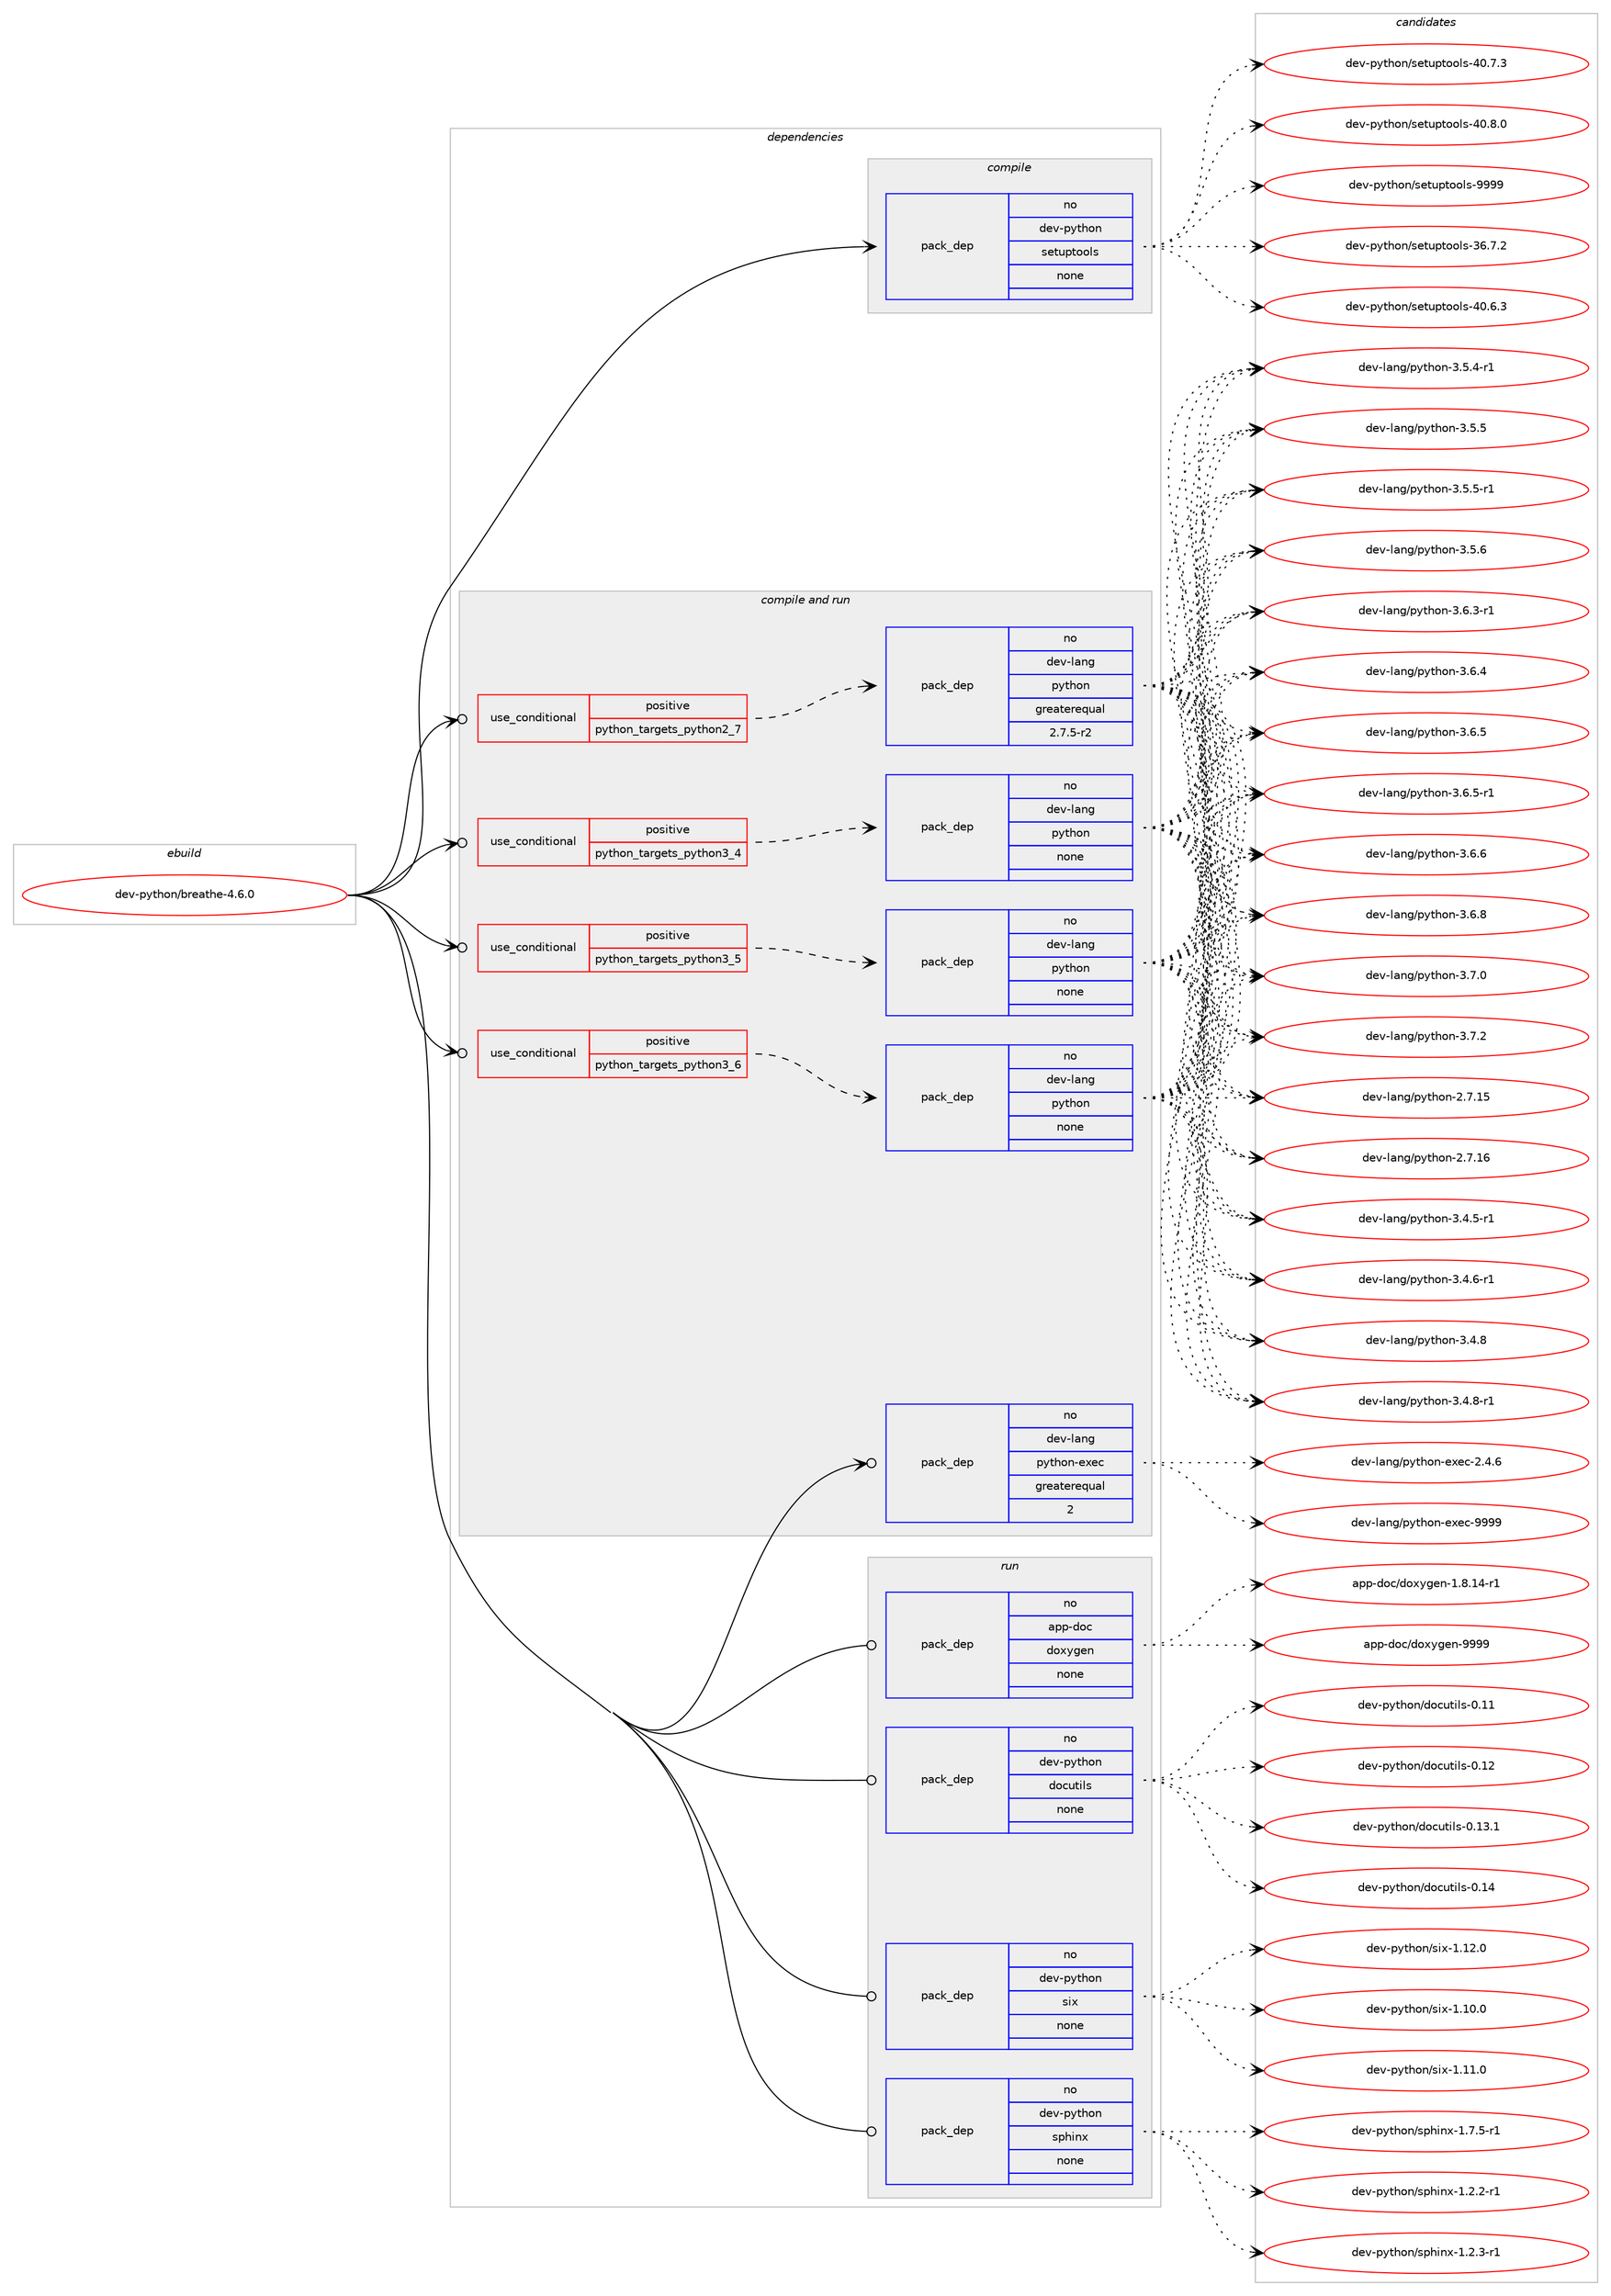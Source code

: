 digraph prolog {

# *************
# Graph options
# *************

newrank=true;
concentrate=true;
compound=true;
graph [rankdir=LR,fontname=Helvetica,fontsize=10,ranksep=1.5];#, ranksep=2.5, nodesep=0.2];
edge  [arrowhead=vee];
node  [fontname=Helvetica,fontsize=10];

# **********
# The ebuild
# **********

subgraph cluster_leftcol {
color=gray;
rank=same;
label=<<i>ebuild</i>>;
id [label="dev-python/breathe-4.6.0", color=red, width=4, href="../dev-python/breathe-4.6.0.svg"];
}

# ****************
# The dependencies
# ****************

subgraph cluster_midcol {
color=gray;
label=<<i>dependencies</i>>;
subgraph cluster_compile {
fillcolor="#eeeeee";
style=filled;
label=<<i>compile</i>>;
subgraph pack1006887 {
dependency1402059 [label=<<TABLE BORDER="0" CELLBORDER="1" CELLSPACING="0" CELLPADDING="4" WIDTH="220"><TR><TD ROWSPAN="6" CELLPADDING="30">pack_dep</TD></TR><TR><TD WIDTH="110">no</TD></TR><TR><TD>dev-python</TD></TR><TR><TD>setuptools</TD></TR><TR><TD>none</TD></TR><TR><TD></TD></TR></TABLE>>, shape=none, color=blue];
}
id:e -> dependency1402059:w [weight=20,style="solid",arrowhead="vee"];
}
subgraph cluster_compileandrun {
fillcolor="#eeeeee";
style=filled;
label=<<i>compile and run</i>>;
subgraph cond371944 {
dependency1402060 [label=<<TABLE BORDER="0" CELLBORDER="1" CELLSPACING="0" CELLPADDING="4"><TR><TD ROWSPAN="3" CELLPADDING="10">use_conditional</TD></TR><TR><TD>positive</TD></TR><TR><TD>python_targets_python2_7</TD></TR></TABLE>>, shape=none, color=red];
subgraph pack1006888 {
dependency1402061 [label=<<TABLE BORDER="0" CELLBORDER="1" CELLSPACING="0" CELLPADDING="4" WIDTH="220"><TR><TD ROWSPAN="6" CELLPADDING="30">pack_dep</TD></TR><TR><TD WIDTH="110">no</TD></TR><TR><TD>dev-lang</TD></TR><TR><TD>python</TD></TR><TR><TD>greaterequal</TD></TR><TR><TD>2.7.5-r2</TD></TR></TABLE>>, shape=none, color=blue];
}
dependency1402060:e -> dependency1402061:w [weight=20,style="dashed",arrowhead="vee"];
}
id:e -> dependency1402060:w [weight=20,style="solid",arrowhead="odotvee"];
subgraph cond371945 {
dependency1402062 [label=<<TABLE BORDER="0" CELLBORDER="1" CELLSPACING="0" CELLPADDING="4"><TR><TD ROWSPAN="3" CELLPADDING="10">use_conditional</TD></TR><TR><TD>positive</TD></TR><TR><TD>python_targets_python3_4</TD></TR></TABLE>>, shape=none, color=red];
subgraph pack1006889 {
dependency1402063 [label=<<TABLE BORDER="0" CELLBORDER="1" CELLSPACING="0" CELLPADDING="4" WIDTH="220"><TR><TD ROWSPAN="6" CELLPADDING="30">pack_dep</TD></TR><TR><TD WIDTH="110">no</TD></TR><TR><TD>dev-lang</TD></TR><TR><TD>python</TD></TR><TR><TD>none</TD></TR><TR><TD></TD></TR></TABLE>>, shape=none, color=blue];
}
dependency1402062:e -> dependency1402063:w [weight=20,style="dashed",arrowhead="vee"];
}
id:e -> dependency1402062:w [weight=20,style="solid",arrowhead="odotvee"];
subgraph cond371946 {
dependency1402064 [label=<<TABLE BORDER="0" CELLBORDER="1" CELLSPACING="0" CELLPADDING="4"><TR><TD ROWSPAN="3" CELLPADDING="10">use_conditional</TD></TR><TR><TD>positive</TD></TR><TR><TD>python_targets_python3_5</TD></TR></TABLE>>, shape=none, color=red];
subgraph pack1006890 {
dependency1402065 [label=<<TABLE BORDER="0" CELLBORDER="1" CELLSPACING="0" CELLPADDING="4" WIDTH="220"><TR><TD ROWSPAN="6" CELLPADDING="30">pack_dep</TD></TR><TR><TD WIDTH="110">no</TD></TR><TR><TD>dev-lang</TD></TR><TR><TD>python</TD></TR><TR><TD>none</TD></TR><TR><TD></TD></TR></TABLE>>, shape=none, color=blue];
}
dependency1402064:e -> dependency1402065:w [weight=20,style="dashed",arrowhead="vee"];
}
id:e -> dependency1402064:w [weight=20,style="solid",arrowhead="odotvee"];
subgraph cond371947 {
dependency1402066 [label=<<TABLE BORDER="0" CELLBORDER="1" CELLSPACING="0" CELLPADDING="4"><TR><TD ROWSPAN="3" CELLPADDING="10">use_conditional</TD></TR><TR><TD>positive</TD></TR><TR><TD>python_targets_python3_6</TD></TR></TABLE>>, shape=none, color=red];
subgraph pack1006891 {
dependency1402067 [label=<<TABLE BORDER="0" CELLBORDER="1" CELLSPACING="0" CELLPADDING="4" WIDTH="220"><TR><TD ROWSPAN="6" CELLPADDING="30">pack_dep</TD></TR><TR><TD WIDTH="110">no</TD></TR><TR><TD>dev-lang</TD></TR><TR><TD>python</TD></TR><TR><TD>none</TD></TR><TR><TD></TD></TR></TABLE>>, shape=none, color=blue];
}
dependency1402066:e -> dependency1402067:w [weight=20,style="dashed",arrowhead="vee"];
}
id:e -> dependency1402066:w [weight=20,style="solid",arrowhead="odotvee"];
subgraph pack1006892 {
dependency1402068 [label=<<TABLE BORDER="0" CELLBORDER="1" CELLSPACING="0" CELLPADDING="4" WIDTH="220"><TR><TD ROWSPAN="6" CELLPADDING="30">pack_dep</TD></TR><TR><TD WIDTH="110">no</TD></TR><TR><TD>dev-lang</TD></TR><TR><TD>python-exec</TD></TR><TR><TD>greaterequal</TD></TR><TR><TD>2</TD></TR></TABLE>>, shape=none, color=blue];
}
id:e -> dependency1402068:w [weight=20,style="solid",arrowhead="odotvee"];
}
subgraph cluster_run {
fillcolor="#eeeeee";
style=filled;
label=<<i>run</i>>;
subgraph pack1006893 {
dependency1402069 [label=<<TABLE BORDER="0" CELLBORDER="1" CELLSPACING="0" CELLPADDING="4" WIDTH="220"><TR><TD ROWSPAN="6" CELLPADDING="30">pack_dep</TD></TR><TR><TD WIDTH="110">no</TD></TR><TR><TD>app-doc</TD></TR><TR><TD>doxygen</TD></TR><TR><TD>none</TD></TR><TR><TD></TD></TR></TABLE>>, shape=none, color=blue];
}
id:e -> dependency1402069:w [weight=20,style="solid",arrowhead="odot"];
subgraph pack1006894 {
dependency1402070 [label=<<TABLE BORDER="0" CELLBORDER="1" CELLSPACING="0" CELLPADDING="4" WIDTH="220"><TR><TD ROWSPAN="6" CELLPADDING="30">pack_dep</TD></TR><TR><TD WIDTH="110">no</TD></TR><TR><TD>dev-python</TD></TR><TR><TD>docutils</TD></TR><TR><TD>none</TD></TR><TR><TD></TD></TR></TABLE>>, shape=none, color=blue];
}
id:e -> dependency1402070:w [weight=20,style="solid",arrowhead="odot"];
subgraph pack1006895 {
dependency1402071 [label=<<TABLE BORDER="0" CELLBORDER="1" CELLSPACING="0" CELLPADDING="4" WIDTH="220"><TR><TD ROWSPAN="6" CELLPADDING="30">pack_dep</TD></TR><TR><TD WIDTH="110">no</TD></TR><TR><TD>dev-python</TD></TR><TR><TD>six</TD></TR><TR><TD>none</TD></TR><TR><TD></TD></TR></TABLE>>, shape=none, color=blue];
}
id:e -> dependency1402071:w [weight=20,style="solid",arrowhead="odot"];
subgraph pack1006896 {
dependency1402072 [label=<<TABLE BORDER="0" CELLBORDER="1" CELLSPACING="0" CELLPADDING="4" WIDTH="220"><TR><TD ROWSPAN="6" CELLPADDING="30">pack_dep</TD></TR><TR><TD WIDTH="110">no</TD></TR><TR><TD>dev-python</TD></TR><TR><TD>sphinx</TD></TR><TR><TD>none</TD></TR><TR><TD></TD></TR></TABLE>>, shape=none, color=blue];
}
id:e -> dependency1402072:w [weight=20,style="solid",arrowhead="odot"];
}
}

# **************
# The candidates
# **************

subgraph cluster_choices {
rank=same;
color=gray;
label=<<i>candidates</i>>;

subgraph choice1006887 {
color=black;
nodesep=1;
choice100101118451121211161041111104711510111611711211611111110811545515446554650 [label="dev-python/setuptools-36.7.2", color=red, width=4,href="../dev-python/setuptools-36.7.2.svg"];
choice100101118451121211161041111104711510111611711211611111110811545524846544651 [label="dev-python/setuptools-40.6.3", color=red, width=4,href="../dev-python/setuptools-40.6.3.svg"];
choice100101118451121211161041111104711510111611711211611111110811545524846554651 [label="dev-python/setuptools-40.7.3", color=red, width=4,href="../dev-python/setuptools-40.7.3.svg"];
choice100101118451121211161041111104711510111611711211611111110811545524846564648 [label="dev-python/setuptools-40.8.0", color=red, width=4,href="../dev-python/setuptools-40.8.0.svg"];
choice10010111845112121116104111110471151011161171121161111111081154557575757 [label="dev-python/setuptools-9999", color=red, width=4,href="../dev-python/setuptools-9999.svg"];
dependency1402059:e -> choice100101118451121211161041111104711510111611711211611111110811545515446554650:w [style=dotted,weight="100"];
dependency1402059:e -> choice100101118451121211161041111104711510111611711211611111110811545524846544651:w [style=dotted,weight="100"];
dependency1402059:e -> choice100101118451121211161041111104711510111611711211611111110811545524846554651:w [style=dotted,weight="100"];
dependency1402059:e -> choice100101118451121211161041111104711510111611711211611111110811545524846564648:w [style=dotted,weight="100"];
dependency1402059:e -> choice10010111845112121116104111110471151011161171121161111111081154557575757:w [style=dotted,weight="100"];
}
subgraph choice1006888 {
color=black;
nodesep=1;
choice10010111845108971101034711212111610411111045504655464953 [label="dev-lang/python-2.7.15", color=red, width=4,href="../dev-lang/python-2.7.15.svg"];
choice10010111845108971101034711212111610411111045504655464954 [label="dev-lang/python-2.7.16", color=red, width=4,href="../dev-lang/python-2.7.16.svg"];
choice1001011184510897110103471121211161041111104551465246534511449 [label="dev-lang/python-3.4.5-r1", color=red, width=4,href="../dev-lang/python-3.4.5-r1.svg"];
choice1001011184510897110103471121211161041111104551465246544511449 [label="dev-lang/python-3.4.6-r1", color=red, width=4,href="../dev-lang/python-3.4.6-r1.svg"];
choice100101118451089711010347112121116104111110455146524656 [label="dev-lang/python-3.4.8", color=red, width=4,href="../dev-lang/python-3.4.8.svg"];
choice1001011184510897110103471121211161041111104551465246564511449 [label="dev-lang/python-3.4.8-r1", color=red, width=4,href="../dev-lang/python-3.4.8-r1.svg"];
choice1001011184510897110103471121211161041111104551465346524511449 [label="dev-lang/python-3.5.4-r1", color=red, width=4,href="../dev-lang/python-3.5.4-r1.svg"];
choice100101118451089711010347112121116104111110455146534653 [label="dev-lang/python-3.5.5", color=red, width=4,href="../dev-lang/python-3.5.5.svg"];
choice1001011184510897110103471121211161041111104551465346534511449 [label="dev-lang/python-3.5.5-r1", color=red, width=4,href="../dev-lang/python-3.5.5-r1.svg"];
choice100101118451089711010347112121116104111110455146534654 [label="dev-lang/python-3.5.6", color=red, width=4,href="../dev-lang/python-3.5.6.svg"];
choice1001011184510897110103471121211161041111104551465446514511449 [label="dev-lang/python-3.6.3-r1", color=red, width=4,href="../dev-lang/python-3.6.3-r1.svg"];
choice100101118451089711010347112121116104111110455146544652 [label="dev-lang/python-3.6.4", color=red, width=4,href="../dev-lang/python-3.6.4.svg"];
choice100101118451089711010347112121116104111110455146544653 [label="dev-lang/python-3.6.5", color=red, width=4,href="../dev-lang/python-3.6.5.svg"];
choice1001011184510897110103471121211161041111104551465446534511449 [label="dev-lang/python-3.6.5-r1", color=red, width=4,href="../dev-lang/python-3.6.5-r1.svg"];
choice100101118451089711010347112121116104111110455146544654 [label="dev-lang/python-3.6.6", color=red, width=4,href="../dev-lang/python-3.6.6.svg"];
choice100101118451089711010347112121116104111110455146544656 [label="dev-lang/python-3.6.8", color=red, width=4,href="../dev-lang/python-3.6.8.svg"];
choice100101118451089711010347112121116104111110455146554648 [label="dev-lang/python-3.7.0", color=red, width=4,href="../dev-lang/python-3.7.0.svg"];
choice100101118451089711010347112121116104111110455146554650 [label="dev-lang/python-3.7.2", color=red, width=4,href="../dev-lang/python-3.7.2.svg"];
dependency1402061:e -> choice10010111845108971101034711212111610411111045504655464953:w [style=dotted,weight="100"];
dependency1402061:e -> choice10010111845108971101034711212111610411111045504655464954:w [style=dotted,weight="100"];
dependency1402061:e -> choice1001011184510897110103471121211161041111104551465246534511449:w [style=dotted,weight="100"];
dependency1402061:e -> choice1001011184510897110103471121211161041111104551465246544511449:w [style=dotted,weight="100"];
dependency1402061:e -> choice100101118451089711010347112121116104111110455146524656:w [style=dotted,weight="100"];
dependency1402061:e -> choice1001011184510897110103471121211161041111104551465246564511449:w [style=dotted,weight="100"];
dependency1402061:e -> choice1001011184510897110103471121211161041111104551465346524511449:w [style=dotted,weight="100"];
dependency1402061:e -> choice100101118451089711010347112121116104111110455146534653:w [style=dotted,weight="100"];
dependency1402061:e -> choice1001011184510897110103471121211161041111104551465346534511449:w [style=dotted,weight="100"];
dependency1402061:e -> choice100101118451089711010347112121116104111110455146534654:w [style=dotted,weight="100"];
dependency1402061:e -> choice1001011184510897110103471121211161041111104551465446514511449:w [style=dotted,weight="100"];
dependency1402061:e -> choice100101118451089711010347112121116104111110455146544652:w [style=dotted,weight="100"];
dependency1402061:e -> choice100101118451089711010347112121116104111110455146544653:w [style=dotted,weight="100"];
dependency1402061:e -> choice1001011184510897110103471121211161041111104551465446534511449:w [style=dotted,weight="100"];
dependency1402061:e -> choice100101118451089711010347112121116104111110455146544654:w [style=dotted,weight="100"];
dependency1402061:e -> choice100101118451089711010347112121116104111110455146544656:w [style=dotted,weight="100"];
dependency1402061:e -> choice100101118451089711010347112121116104111110455146554648:w [style=dotted,weight="100"];
dependency1402061:e -> choice100101118451089711010347112121116104111110455146554650:w [style=dotted,weight="100"];
}
subgraph choice1006889 {
color=black;
nodesep=1;
choice10010111845108971101034711212111610411111045504655464953 [label="dev-lang/python-2.7.15", color=red, width=4,href="../dev-lang/python-2.7.15.svg"];
choice10010111845108971101034711212111610411111045504655464954 [label="dev-lang/python-2.7.16", color=red, width=4,href="../dev-lang/python-2.7.16.svg"];
choice1001011184510897110103471121211161041111104551465246534511449 [label="dev-lang/python-3.4.5-r1", color=red, width=4,href="../dev-lang/python-3.4.5-r1.svg"];
choice1001011184510897110103471121211161041111104551465246544511449 [label="dev-lang/python-3.4.6-r1", color=red, width=4,href="../dev-lang/python-3.4.6-r1.svg"];
choice100101118451089711010347112121116104111110455146524656 [label="dev-lang/python-3.4.8", color=red, width=4,href="../dev-lang/python-3.4.8.svg"];
choice1001011184510897110103471121211161041111104551465246564511449 [label="dev-lang/python-3.4.8-r1", color=red, width=4,href="../dev-lang/python-3.4.8-r1.svg"];
choice1001011184510897110103471121211161041111104551465346524511449 [label="dev-lang/python-3.5.4-r1", color=red, width=4,href="../dev-lang/python-3.5.4-r1.svg"];
choice100101118451089711010347112121116104111110455146534653 [label="dev-lang/python-3.5.5", color=red, width=4,href="../dev-lang/python-3.5.5.svg"];
choice1001011184510897110103471121211161041111104551465346534511449 [label="dev-lang/python-3.5.5-r1", color=red, width=4,href="../dev-lang/python-3.5.5-r1.svg"];
choice100101118451089711010347112121116104111110455146534654 [label="dev-lang/python-3.5.6", color=red, width=4,href="../dev-lang/python-3.5.6.svg"];
choice1001011184510897110103471121211161041111104551465446514511449 [label="dev-lang/python-3.6.3-r1", color=red, width=4,href="../dev-lang/python-3.6.3-r1.svg"];
choice100101118451089711010347112121116104111110455146544652 [label="dev-lang/python-3.6.4", color=red, width=4,href="../dev-lang/python-3.6.4.svg"];
choice100101118451089711010347112121116104111110455146544653 [label="dev-lang/python-3.6.5", color=red, width=4,href="../dev-lang/python-3.6.5.svg"];
choice1001011184510897110103471121211161041111104551465446534511449 [label="dev-lang/python-3.6.5-r1", color=red, width=4,href="../dev-lang/python-3.6.5-r1.svg"];
choice100101118451089711010347112121116104111110455146544654 [label="dev-lang/python-3.6.6", color=red, width=4,href="../dev-lang/python-3.6.6.svg"];
choice100101118451089711010347112121116104111110455146544656 [label="dev-lang/python-3.6.8", color=red, width=4,href="../dev-lang/python-3.6.8.svg"];
choice100101118451089711010347112121116104111110455146554648 [label="dev-lang/python-3.7.0", color=red, width=4,href="../dev-lang/python-3.7.0.svg"];
choice100101118451089711010347112121116104111110455146554650 [label="dev-lang/python-3.7.2", color=red, width=4,href="../dev-lang/python-3.7.2.svg"];
dependency1402063:e -> choice10010111845108971101034711212111610411111045504655464953:w [style=dotted,weight="100"];
dependency1402063:e -> choice10010111845108971101034711212111610411111045504655464954:w [style=dotted,weight="100"];
dependency1402063:e -> choice1001011184510897110103471121211161041111104551465246534511449:w [style=dotted,weight="100"];
dependency1402063:e -> choice1001011184510897110103471121211161041111104551465246544511449:w [style=dotted,weight="100"];
dependency1402063:e -> choice100101118451089711010347112121116104111110455146524656:w [style=dotted,weight="100"];
dependency1402063:e -> choice1001011184510897110103471121211161041111104551465246564511449:w [style=dotted,weight="100"];
dependency1402063:e -> choice1001011184510897110103471121211161041111104551465346524511449:w [style=dotted,weight="100"];
dependency1402063:e -> choice100101118451089711010347112121116104111110455146534653:w [style=dotted,weight="100"];
dependency1402063:e -> choice1001011184510897110103471121211161041111104551465346534511449:w [style=dotted,weight="100"];
dependency1402063:e -> choice100101118451089711010347112121116104111110455146534654:w [style=dotted,weight="100"];
dependency1402063:e -> choice1001011184510897110103471121211161041111104551465446514511449:w [style=dotted,weight="100"];
dependency1402063:e -> choice100101118451089711010347112121116104111110455146544652:w [style=dotted,weight="100"];
dependency1402063:e -> choice100101118451089711010347112121116104111110455146544653:w [style=dotted,weight="100"];
dependency1402063:e -> choice1001011184510897110103471121211161041111104551465446534511449:w [style=dotted,weight="100"];
dependency1402063:e -> choice100101118451089711010347112121116104111110455146544654:w [style=dotted,weight="100"];
dependency1402063:e -> choice100101118451089711010347112121116104111110455146544656:w [style=dotted,weight="100"];
dependency1402063:e -> choice100101118451089711010347112121116104111110455146554648:w [style=dotted,weight="100"];
dependency1402063:e -> choice100101118451089711010347112121116104111110455146554650:w [style=dotted,weight="100"];
}
subgraph choice1006890 {
color=black;
nodesep=1;
choice10010111845108971101034711212111610411111045504655464953 [label="dev-lang/python-2.7.15", color=red, width=4,href="../dev-lang/python-2.7.15.svg"];
choice10010111845108971101034711212111610411111045504655464954 [label="dev-lang/python-2.7.16", color=red, width=4,href="../dev-lang/python-2.7.16.svg"];
choice1001011184510897110103471121211161041111104551465246534511449 [label="dev-lang/python-3.4.5-r1", color=red, width=4,href="../dev-lang/python-3.4.5-r1.svg"];
choice1001011184510897110103471121211161041111104551465246544511449 [label="dev-lang/python-3.4.6-r1", color=red, width=4,href="../dev-lang/python-3.4.6-r1.svg"];
choice100101118451089711010347112121116104111110455146524656 [label="dev-lang/python-3.4.8", color=red, width=4,href="../dev-lang/python-3.4.8.svg"];
choice1001011184510897110103471121211161041111104551465246564511449 [label="dev-lang/python-3.4.8-r1", color=red, width=4,href="../dev-lang/python-3.4.8-r1.svg"];
choice1001011184510897110103471121211161041111104551465346524511449 [label="dev-lang/python-3.5.4-r1", color=red, width=4,href="../dev-lang/python-3.5.4-r1.svg"];
choice100101118451089711010347112121116104111110455146534653 [label="dev-lang/python-3.5.5", color=red, width=4,href="../dev-lang/python-3.5.5.svg"];
choice1001011184510897110103471121211161041111104551465346534511449 [label="dev-lang/python-3.5.5-r1", color=red, width=4,href="../dev-lang/python-3.5.5-r1.svg"];
choice100101118451089711010347112121116104111110455146534654 [label="dev-lang/python-3.5.6", color=red, width=4,href="../dev-lang/python-3.5.6.svg"];
choice1001011184510897110103471121211161041111104551465446514511449 [label="dev-lang/python-3.6.3-r1", color=red, width=4,href="../dev-lang/python-3.6.3-r1.svg"];
choice100101118451089711010347112121116104111110455146544652 [label="dev-lang/python-3.6.4", color=red, width=4,href="../dev-lang/python-3.6.4.svg"];
choice100101118451089711010347112121116104111110455146544653 [label="dev-lang/python-3.6.5", color=red, width=4,href="../dev-lang/python-3.6.5.svg"];
choice1001011184510897110103471121211161041111104551465446534511449 [label="dev-lang/python-3.6.5-r1", color=red, width=4,href="../dev-lang/python-3.6.5-r1.svg"];
choice100101118451089711010347112121116104111110455146544654 [label="dev-lang/python-3.6.6", color=red, width=4,href="../dev-lang/python-3.6.6.svg"];
choice100101118451089711010347112121116104111110455146544656 [label="dev-lang/python-3.6.8", color=red, width=4,href="../dev-lang/python-3.6.8.svg"];
choice100101118451089711010347112121116104111110455146554648 [label="dev-lang/python-3.7.0", color=red, width=4,href="../dev-lang/python-3.7.0.svg"];
choice100101118451089711010347112121116104111110455146554650 [label="dev-lang/python-3.7.2", color=red, width=4,href="../dev-lang/python-3.7.2.svg"];
dependency1402065:e -> choice10010111845108971101034711212111610411111045504655464953:w [style=dotted,weight="100"];
dependency1402065:e -> choice10010111845108971101034711212111610411111045504655464954:w [style=dotted,weight="100"];
dependency1402065:e -> choice1001011184510897110103471121211161041111104551465246534511449:w [style=dotted,weight="100"];
dependency1402065:e -> choice1001011184510897110103471121211161041111104551465246544511449:w [style=dotted,weight="100"];
dependency1402065:e -> choice100101118451089711010347112121116104111110455146524656:w [style=dotted,weight="100"];
dependency1402065:e -> choice1001011184510897110103471121211161041111104551465246564511449:w [style=dotted,weight="100"];
dependency1402065:e -> choice1001011184510897110103471121211161041111104551465346524511449:w [style=dotted,weight="100"];
dependency1402065:e -> choice100101118451089711010347112121116104111110455146534653:w [style=dotted,weight="100"];
dependency1402065:e -> choice1001011184510897110103471121211161041111104551465346534511449:w [style=dotted,weight="100"];
dependency1402065:e -> choice100101118451089711010347112121116104111110455146534654:w [style=dotted,weight="100"];
dependency1402065:e -> choice1001011184510897110103471121211161041111104551465446514511449:w [style=dotted,weight="100"];
dependency1402065:e -> choice100101118451089711010347112121116104111110455146544652:w [style=dotted,weight="100"];
dependency1402065:e -> choice100101118451089711010347112121116104111110455146544653:w [style=dotted,weight="100"];
dependency1402065:e -> choice1001011184510897110103471121211161041111104551465446534511449:w [style=dotted,weight="100"];
dependency1402065:e -> choice100101118451089711010347112121116104111110455146544654:w [style=dotted,weight="100"];
dependency1402065:e -> choice100101118451089711010347112121116104111110455146544656:w [style=dotted,weight="100"];
dependency1402065:e -> choice100101118451089711010347112121116104111110455146554648:w [style=dotted,weight="100"];
dependency1402065:e -> choice100101118451089711010347112121116104111110455146554650:w [style=dotted,weight="100"];
}
subgraph choice1006891 {
color=black;
nodesep=1;
choice10010111845108971101034711212111610411111045504655464953 [label="dev-lang/python-2.7.15", color=red, width=4,href="../dev-lang/python-2.7.15.svg"];
choice10010111845108971101034711212111610411111045504655464954 [label="dev-lang/python-2.7.16", color=red, width=4,href="../dev-lang/python-2.7.16.svg"];
choice1001011184510897110103471121211161041111104551465246534511449 [label="dev-lang/python-3.4.5-r1", color=red, width=4,href="../dev-lang/python-3.4.5-r1.svg"];
choice1001011184510897110103471121211161041111104551465246544511449 [label="dev-lang/python-3.4.6-r1", color=red, width=4,href="../dev-lang/python-3.4.6-r1.svg"];
choice100101118451089711010347112121116104111110455146524656 [label="dev-lang/python-3.4.8", color=red, width=4,href="../dev-lang/python-3.4.8.svg"];
choice1001011184510897110103471121211161041111104551465246564511449 [label="dev-lang/python-3.4.8-r1", color=red, width=4,href="../dev-lang/python-3.4.8-r1.svg"];
choice1001011184510897110103471121211161041111104551465346524511449 [label="dev-lang/python-3.5.4-r1", color=red, width=4,href="../dev-lang/python-3.5.4-r1.svg"];
choice100101118451089711010347112121116104111110455146534653 [label="dev-lang/python-3.5.5", color=red, width=4,href="../dev-lang/python-3.5.5.svg"];
choice1001011184510897110103471121211161041111104551465346534511449 [label="dev-lang/python-3.5.5-r1", color=red, width=4,href="../dev-lang/python-3.5.5-r1.svg"];
choice100101118451089711010347112121116104111110455146534654 [label="dev-lang/python-3.5.6", color=red, width=4,href="../dev-lang/python-3.5.6.svg"];
choice1001011184510897110103471121211161041111104551465446514511449 [label="dev-lang/python-3.6.3-r1", color=red, width=4,href="../dev-lang/python-3.6.3-r1.svg"];
choice100101118451089711010347112121116104111110455146544652 [label="dev-lang/python-3.6.4", color=red, width=4,href="../dev-lang/python-3.6.4.svg"];
choice100101118451089711010347112121116104111110455146544653 [label="dev-lang/python-3.6.5", color=red, width=4,href="../dev-lang/python-3.6.5.svg"];
choice1001011184510897110103471121211161041111104551465446534511449 [label="dev-lang/python-3.6.5-r1", color=red, width=4,href="../dev-lang/python-3.6.5-r1.svg"];
choice100101118451089711010347112121116104111110455146544654 [label="dev-lang/python-3.6.6", color=red, width=4,href="../dev-lang/python-3.6.6.svg"];
choice100101118451089711010347112121116104111110455146544656 [label="dev-lang/python-3.6.8", color=red, width=4,href="../dev-lang/python-3.6.8.svg"];
choice100101118451089711010347112121116104111110455146554648 [label="dev-lang/python-3.7.0", color=red, width=4,href="../dev-lang/python-3.7.0.svg"];
choice100101118451089711010347112121116104111110455146554650 [label="dev-lang/python-3.7.2", color=red, width=4,href="../dev-lang/python-3.7.2.svg"];
dependency1402067:e -> choice10010111845108971101034711212111610411111045504655464953:w [style=dotted,weight="100"];
dependency1402067:e -> choice10010111845108971101034711212111610411111045504655464954:w [style=dotted,weight="100"];
dependency1402067:e -> choice1001011184510897110103471121211161041111104551465246534511449:w [style=dotted,weight="100"];
dependency1402067:e -> choice1001011184510897110103471121211161041111104551465246544511449:w [style=dotted,weight="100"];
dependency1402067:e -> choice100101118451089711010347112121116104111110455146524656:w [style=dotted,weight="100"];
dependency1402067:e -> choice1001011184510897110103471121211161041111104551465246564511449:w [style=dotted,weight="100"];
dependency1402067:e -> choice1001011184510897110103471121211161041111104551465346524511449:w [style=dotted,weight="100"];
dependency1402067:e -> choice100101118451089711010347112121116104111110455146534653:w [style=dotted,weight="100"];
dependency1402067:e -> choice1001011184510897110103471121211161041111104551465346534511449:w [style=dotted,weight="100"];
dependency1402067:e -> choice100101118451089711010347112121116104111110455146534654:w [style=dotted,weight="100"];
dependency1402067:e -> choice1001011184510897110103471121211161041111104551465446514511449:w [style=dotted,weight="100"];
dependency1402067:e -> choice100101118451089711010347112121116104111110455146544652:w [style=dotted,weight="100"];
dependency1402067:e -> choice100101118451089711010347112121116104111110455146544653:w [style=dotted,weight="100"];
dependency1402067:e -> choice1001011184510897110103471121211161041111104551465446534511449:w [style=dotted,weight="100"];
dependency1402067:e -> choice100101118451089711010347112121116104111110455146544654:w [style=dotted,weight="100"];
dependency1402067:e -> choice100101118451089711010347112121116104111110455146544656:w [style=dotted,weight="100"];
dependency1402067:e -> choice100101118451089711010347112121116104111110455146554648:w [style=dotted,weight="100"];
dependency1402067:e -> choice100101118451089711010347112121116104111110455146554650:w [style=dotted,weight="100"];
}
subgraph choice1006892 {
color=black;
nodesep=1;
choice1001011184510897110103471121211161041111104510112010199455046524654 [label="dev-lang/python-exec-2.4.6", color=red, width=4,href="../dev-lang/python-exec-2.4.6.svg"];
choice10010111845108971101034711212111610411111045101120101994557575757 [label="dev-lang/python-exec-9999", color=red, width=4,href="../dev-lang/python-exec-9999.svg"];
dependency1402068:e -> choice1001011184510897110103471121211161041111104510112010199455046524654:w [style=dotted,weight="100"];
dependency1402068:e -> choice10010111845108971101034711212111610411111045101120101994557575757:w [style=dotted,weight="100"];
}
subgraph choice1006893 {
color=black;
nodesep=1;
choice97112112451001119947100111120121103101110454946564649524511449 [label="app-doc/doxygen-1.8.14-r1", color=red, width=4,href="../app-doc/doxygen-1.8.14-r1.svg"];
choice971121124510011199471001111201211031011104557575757 [label="app-doc/doxygen-9999", color=red, width=4,href="../app-doc/doxygen-9999.svg"];
dependency1402069:e -> choice97112112451001119947100111120121103101110454946564649524511449:w [style=dotted,weight="100"];
dependency1402069:e -> choice971121124510011199471001111201211031011104557575757:w [style=dotted,weight="100"];
}
subgraph choice1006894 {
color=black;
nodesep=1;
choice1001011184511212111610411111047100111991171161051081154548464949 [label="dev-python/docutils-0.11", color=red, width=4,href="../dev-python/docutils-0.11.svg"];
choice1001011184511212111610411111047100111991171161051081154548464950 [label="dev-python/docutils-0.12", color=red, width=4,href="../dev-python/docutils-0.12.svg"];
choice10010111845112121116104111110471001119911711610510811545484649514649 [label="dev-python/docutils-0.13.1", color=red, width=4,href="../dev-python/docutils-0.13.1.svg"];
choice1001011184511212111610411111047100111991171161051081154548464952 [label="dev-python/docutils-0.14", color=red, width=4,href="../dev-python/docutils-0.14.svg"];
dependency1402070:e -> choice1001011184511212111610411111047100111991171161051081154548464949:w [style=dotted,weight="100"];
dependency1402070:e -> choice1001011184511212111610411111047100111991171161051081154548464950:w [style=dotted,weight="100"];
dependency1402070:e -> choice10010111845112121116104111110471001119911711610510811545484649514649:w [style=dotted,weight="100"];
dependency1402070:e -> choice1001011184511212111610411111047100111991171161051081154548464952:w [style=dotted,weight="100"];
}
subgraph choice1006895 {
color=black;
nodesep=1;
choice100101118451121211161041111104711510512045494649484648 [label="dev-python/six-1.10.0", color=red, width=4,href="../dev-python/six-1.10.0.svg"];
choice100101118451121211161041111104711510512045494649494648 [label="dev-python/six-1.11.0", color=red, width=4,href="../dev-python/six-1.11.0.svg"];
choice100101118451121211161041111104711510512045494649504648 [label="dev-python/six-1.12.0", color=red, width=4,href="../dev-python/six-1.12.0.svg"];
dependency1402071:e -> choice100101118451121211161041111104711510512045494649484648:w [style=dotted,weight="100"];
dependency1402071:e -> choice100101118451121211161041111104711510512045494649494648:w [style=dotted,weight="100"];
dependency1402071:e -> choice100101118451121211161041111104711510512045494649504648:w [style=dotted,weight="100"];
}
subgraph choice1006896 {
color=black;
nodesep=1;
choice10010111845112121116104111110471151121041051101204549465046504511449 [label="dev-python/sphinx-1.2.2-r1", color=red, width=4,href="../dev-python/sphinx-1.2.2-r1.svg"];
choice10010111845112121116104111110471151121041051101204549465046514511449 [label="dev-python/sphinx-1.2.3-r1", color=red, width=4,href="../dev-python/sphinx-1.2.3-r1.svg"];
choice10010111845112121116104111110471151121041051101204549465546534511449 [label="dev-python/sphinx-1.7.5-r1", color=red, width=4,href="../dev-python/sphinx-1.7.5-r1.svg"];
dependency1402072:e -> choice10010111845112121116104111110471151121041051101204549465046504511449:w [style=dotted,weight="100"];
dependency1402072:e -> choice10010111845112121116104111110471151121041051101204549465046514511449:w [style=dotted,weight="100"];
dependency1402072:e -> choice10010111845112121116104111110471151121041051101204549465546534511449:w [style=dotted,weight="100"];
}
}

}
